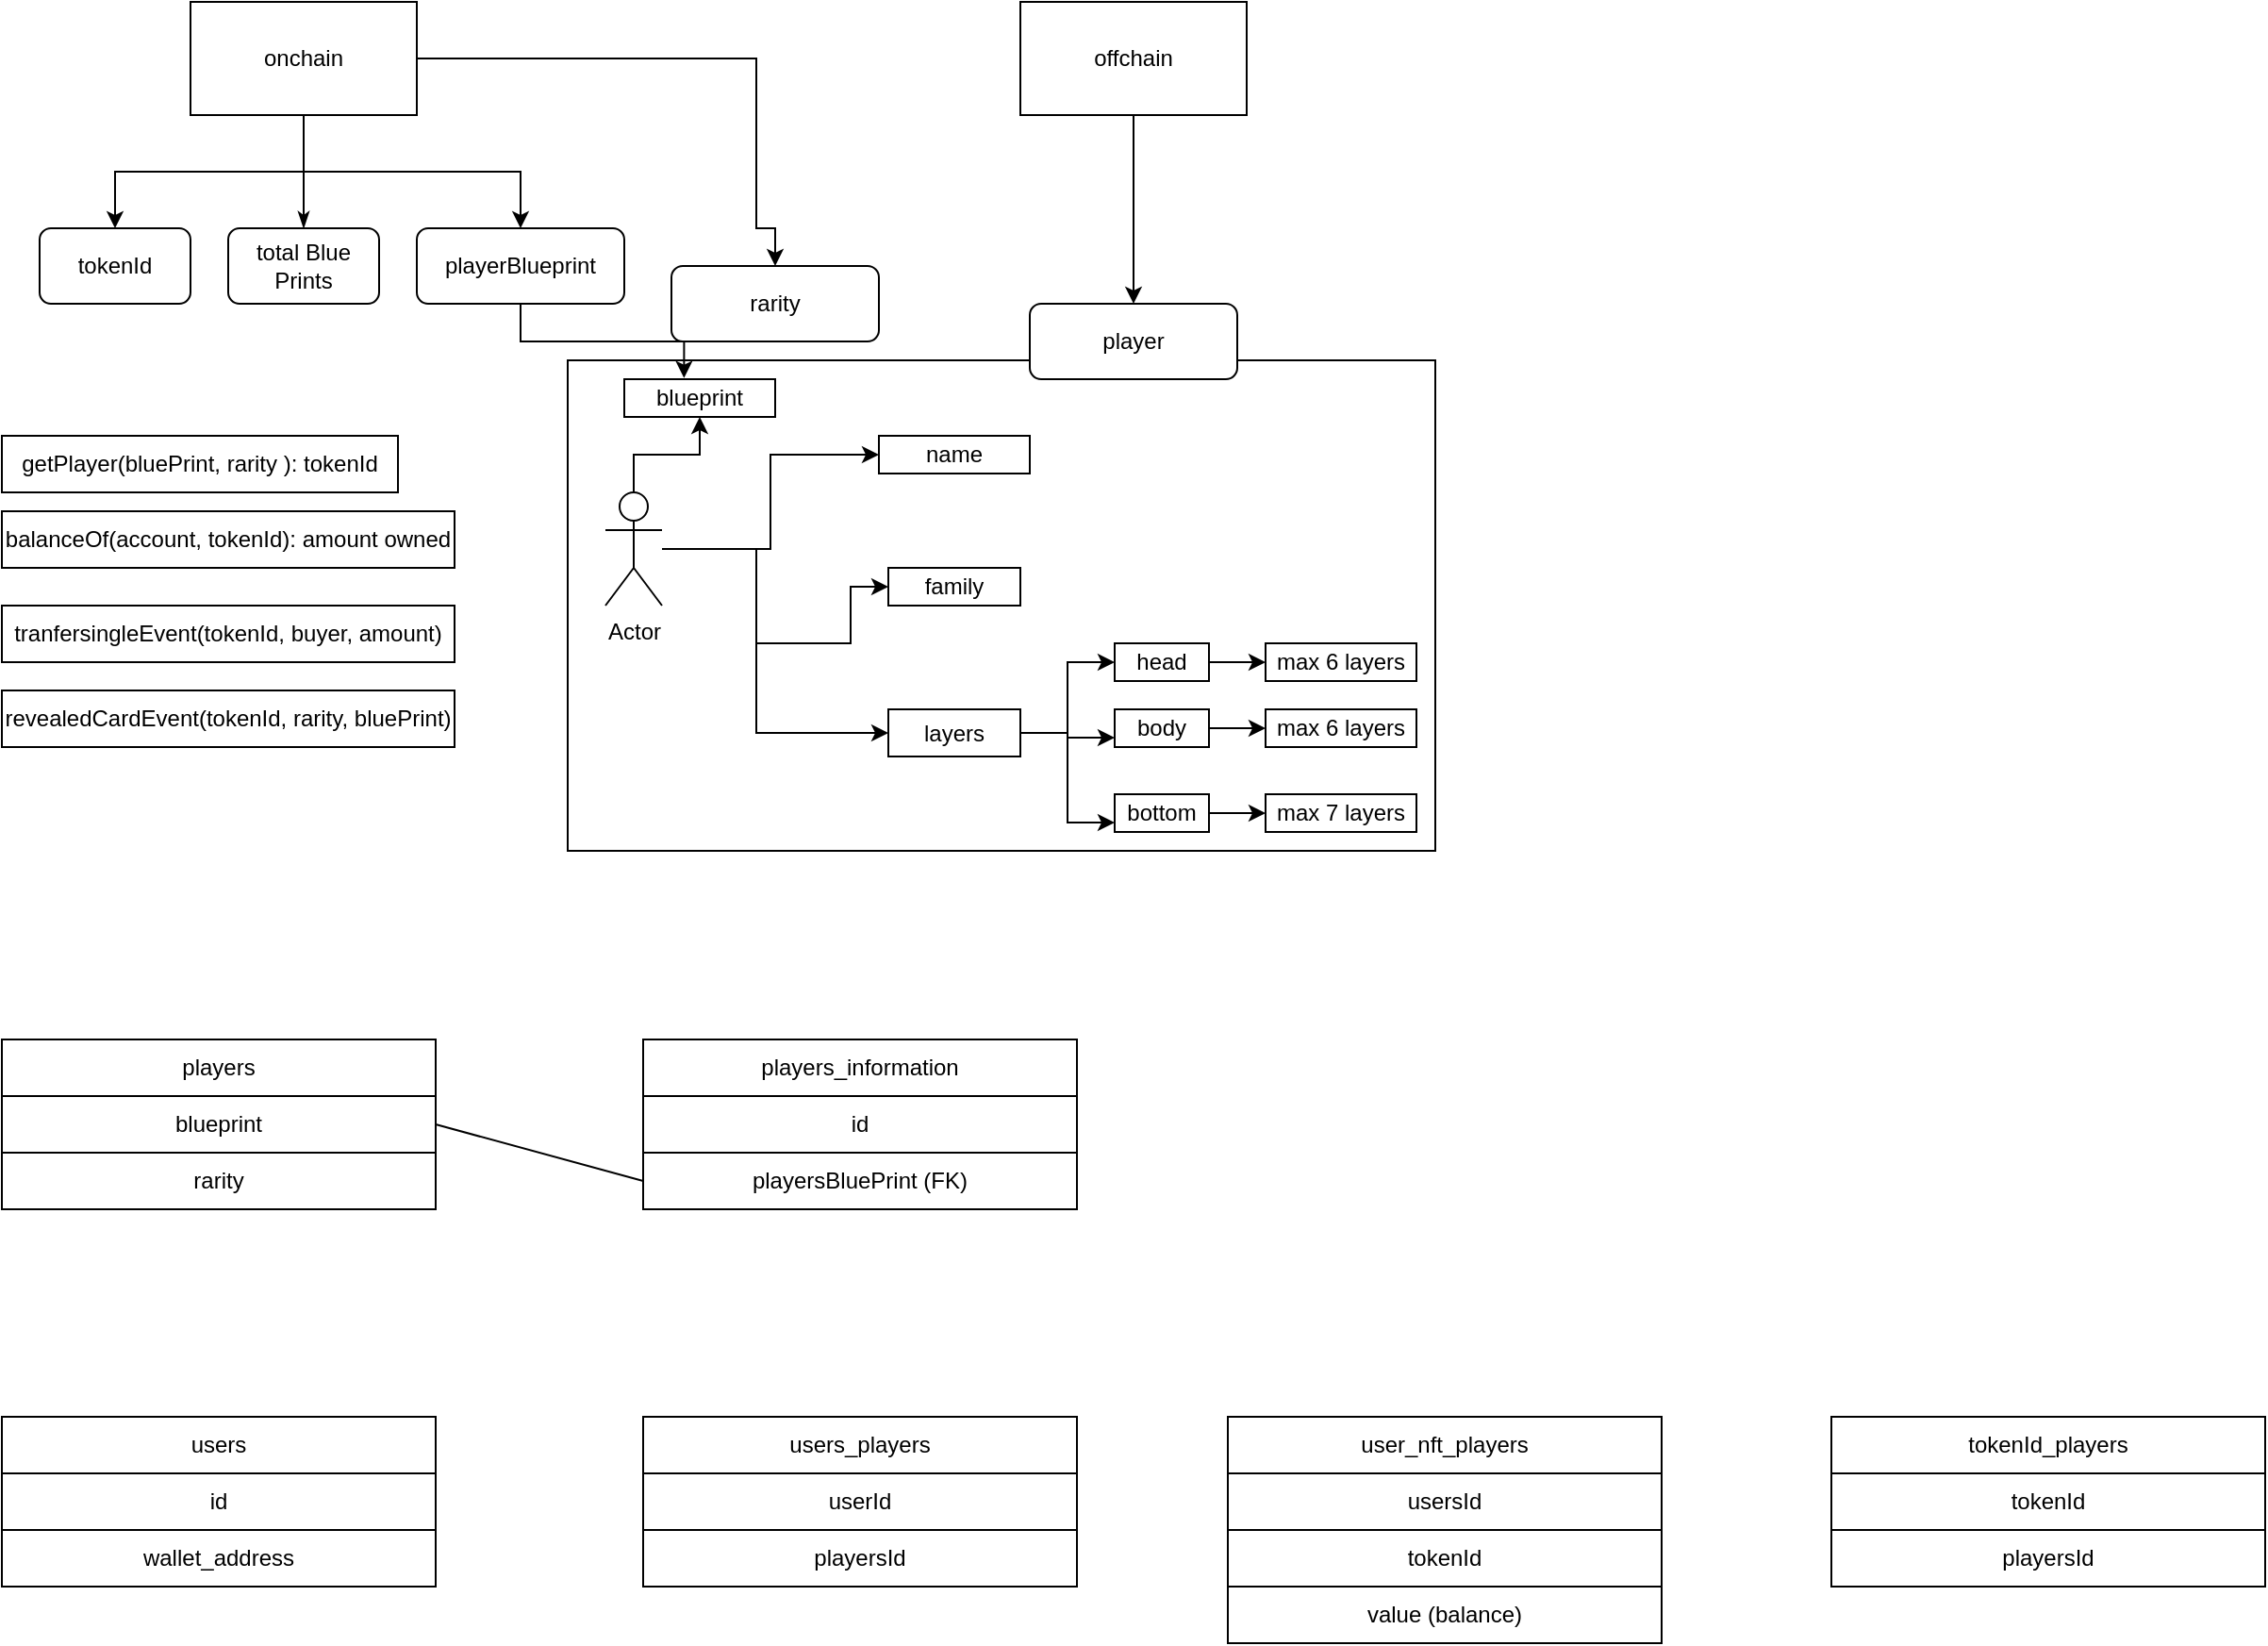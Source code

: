 <mxfile version="16.6.1" type="github" pages="2">
  <diagram id="3Q223ag3BZygw8ccH0rM" name="Page-1">
    <mxGraphModel dx="1053" dy="532" grid="1" gridSize="10" guides="1" tooltips="1" connect="1" arrows="1" fold="1" page="1" pageScale="1" pageWidth="827" pageHeight="1169" math="0" shadow="0">
      <root>
        <mxCell id="0" />
        <mxCell id="1" parent="0" />
        <mxCell id="ld_0Tn9YxmYNyYc4zbBm-35" value="" style="rounded=0;whiteSpace=wrap;html=1;" parent="1" vertex="1">
          <mxGeometry x="330" y="400" width="460" height="260" as="geometry" />
        </mxCell>
        <mxCell id="ld_0Tn9YxmYNyYc4zbBm-36" style="edgeStyle=orthogonalEdgeStyle;rounded=0;orthogonalLoop=1;jettySize=auto;html=1;entryX=0.5;entryY=0;entryDx=0;entryDy=0;" parent="1" source="ld_0Tn9YxmYNyYc4zbBm-1" target="ld_0Tn9YxmYNyYc4zbBm-4" edge="1">
          <mxGeometry relative="1" as="geometry" />
        </mxCell>
        <mxCell id="ld_0Tn9YxmYNyYc4zbBm-37" style="edgeStyle=orthogonalEdgeStyle;rounded=0;orthogonalLoop=1;jettySize=auto;html=1;" parent="1" source="ld_0Tn9YxmYNyYc4zbBm-1" target="ld_0Tn9YxmYNyYc4zbBm-5" edge="1">
          <mxGeometry relative="1" as="geometry" />
        </mxCell>
        <mxCell id="ld_0Tn9YxmYNyYc4zbBm-38" style="edgeStyle=orthogonalEdgeStyle;rounded=0;orthogonalLoop=1;jettySize=auto;html=1;entryX=0.5;entryY=0;entryDx=0;entryDy=0;" parent="1" source="ld_0Tn9YxmYNyYc4zbBm-1" edge="1" target="ld_0Tn9YxmYNyYc4zbBm-39">
          <mxGeometry relative="1" as="geometry">
            <mxPoint x="400" y="330" as="targetPoint" />
            <Array as="points">
              <mxPoint x="430" y="240" />
              <mxPoint x="430" y="330" />
              <mxPoint x="440" y="330" />
            </Array>
          </mxGeometry>
        </mxCell>
        <mxCell id="1IlQZRzY2r7ZzsdePYLX-2" style="edgeStyle=none;rounded=0;orthogonalLoop=1;jettySize=auto;html=1;fontSize=8;startArrow=none;startFill=0;endArrow=classicThin;endFill=1;strokeColor=default;strokeWidth=1;" edge="1" parent="1" source="ld_0Tn9YxmYNyYc4zbBm-1" target="1IlQZRzY2r7ZzsdePYLX-1">
          <mxGeometry relative="1" as="geometry" />
        </mxCell>
        <mxCell id="ld_0Tn9YxmYNyYc4zbBm-1" value="onchain" style="rounded=0;whiteSpace=wrap;html=1;" parent="1" vertex="1">
          <mxGeometry x="130" y="210" width="120" height="60" as="geometry" />
        </mxCell>
        <mxCell id="ld_0Tn9YxmYNyYc4zbBm-34" style="edgeStyle=orthogonalEdgeStyle;rounded=0;orthogonalLoop=1;jettySize=auto;html=1;" parent="1" source="ld_0Tn9YxmYNyYc4zbBm-3" target="ld_0Tn9YxmYNyYc4zbBm-33" edge="1">
          <mxGeometry relative="1" as="geometry" />
        </mxCell>
        <mxCell id="ld_0Tn9YxmYNyYc4zbBm-3" value="offchain" style="rounded=0;whiteSpace=wrap;html=1;" parent="1" vertex="1">
          <mxGeometry x="570" y="210" width="120" height="60" as="geometry" />
        </mxCell>
        <mxCell id="ld_0Tn9YxmYNyYc4zbBm-4" value="tokenId" style="rounded=1;whiteSpace=wrap;html=1;" parent="1" vertex="1">
          <mxGeometry x="50" y="330" width="80" height="40" as="geometry" />
        </mxCell>
        <mxCell id="ld_0Tn9YxmYNyYc4zbBm-32" style="edgeStyle=orthogonalEdgeStyle;rounded=0;orthogonalLoop=1;jettySize=auto;html=1;entryX=0.396;entryY=-0.033;entryDx=0;entryDy=0;entryPerimeter=0;" parent="1" source="ld_0Tn9YxmYNyYc4zbBm-5" target="ld_0Tn9YxmYNyYc4zbBm-30" edge="1">
          <mxGeometry relative="1" as="geometry" />
        </mxCell>
        <mxCell id="ld_0Tn9YxmYNyYc4zbBm-5" value="playerBlueprint" style="rounded=1;whiteSpace=wrap;html=1;" parent="1" vertex="1">
          <mxGeometry x="250" y="330" width="110" height="40" as="geometry" />
        </mxCell>
        <mxCell id="ld_0Tn9YxmYNyYc4zbBm-7" style="edgeStyle=orthogonalEdgeStyle;rounded=0;orthogonalLoop=1;jettySize=auto;html=1;entryX=0;entryY=0.5;entryDx=0;entryDy=0;" parent="1" source="ld_0Tn9YxmYNyYc4zbBm-6" target="ld_0Tn9YxmYNyYc4zbBm-8" edge="1">
          <mxGeometry relative="1" as="geometry">
            <mxPoint x="440" y="450" as="targetPoint" />
          </mxGeometry>
        </mxCell>
        <mxCell id="ld_0Tn9YxmYNyYc4zbBm-10" style="edgeStyle=orthogonalEdgeStyle;rounded=0;orthogonalLoop=1;jettySize=auto;html=1;entryX=0;entryY=0.5;entryDx=0;entryDy=0;" parent="1" source="ld_0Tn9YxmYNyYc4zbBm-6" target="ld_0Tn9YxmYNyYc4zbBm-9" edge="1">
          <mxGeometry relative="1" as="geometry">
            <Array as="points">
              <mxPoint x="430" y="500" />
              <mxPoint x="430" y="550" />
              <mxPoint x="480" y="550" />
              <mxPoint x="480" y="520" />
            </Array>
          </mxGeometry>
        </mxCell>
        <mxCell id="ld_0Tn9YxmYNyYc4zbBm-13" style="edgeStyle=orthogonalEdgeStyle;rounded=0;orthogonalLoop=1;jettySize=auto;html=1;entryX=0;entryY=0.5;entryDx=0;entryDy=0;" parent="1" source="ld_0Tn9YxmYNyYc4zbBm-6" target="ld_0Tn9YxmYNyYc4zbBm-11" edge="1">
          <mxGeometry relative="1" as="geometry">
            <Array as="points">
              <mxPoint x="430" y="500" />
              <mxPoint x="430" y="598" />
            </Array>
          </mxGeometry>
        </mxCell>
        <mxCell id="ld_0Tn9YxmYNyYc4zbBm-31" style="edgeStyle=orthogonalEdgeStyle;rounded=0;orthogonalLoop=1;jettySize=auto;html=1;entryX=0.5;entryY=1;entryDx=0;entryDy=0;" parent="1" source="ld_0Tn9YxmYNyYc4zbBm-6" target="ld_0Tn9YxmYNyYc4zbBm-30" edge="1">
          <mxGeometry relative="1" as="geometry" />
        </mxCell>
        <mxCell id="ld_0Tn9YxmYNyYc4zbBm-6" value="Actor" style="shape=umlActor;verticalLabelPosition=bottom;verticalAlign=top;html=1;outlineConnect=0;" parent="1" vertex="1">
          <mxGeometry x="350" y="470" width="30" height="60" as="geometry" />
        </mxCell>
        <mxCell id="ld_0Tn9YxmYNyYc4zbBm-8" value="name" style="rounded=0;whiteSpace=wrap;html=1;" parent="1" vertex="1">
          <mxGeometry x="495" y="440" width="80" height="20" as="geometry" />
        </mxCell>
        <mxCell id="ld_0Tn9YxmYNyYc4zbBm-9" value="family" style="rounded=0;whiteSpace=wrap;html=1;" parent="1" vertex="1">
          <mxGeometry x="500" y="510" width="70" height="20" as="geometry" />
        </mxCell>
        <mxCell id="ld_0Tn9YxmYNyYc4zbBm-16" style="edgeStyle=orthogonalEdgeStyle;rounded=0;orthogonalLoop=1;jettySize=auto;html=1;entryX=0;entryY=0.5;entryDx=0;entryDy=0;" parent="1" source="ld_0Tn9YxmYNyYc4zbBm-11" target="ld_0Tn9YxmYNyYc4zbBm-14" edge="1">
          <mxGeometry relative="1" as="geometry" />
        </mxCell>
        <mxCell id="ld_0Tn9YxmYNyYc4zbBm-28" style="edgeStyle=orthogonalEdgeStyle;rounded=0;orthogonalLoop=1;jettySize=auto;html=1;entryX=0;entryY=0.75;entryDx=0;entryDy=0;" parent="1" source="ld_0Tn9YxmYNyYc4zbBm-11" target="ld_0Tn9YxmYNyYc4zbBm-23" edge="1">
          <mxGeometry relative="1" as="geometry" />
        </mxCell>
        <mxCell id="ld_0Tn9YxmYNyYc4zbBm-29" style="edgeStyle=orthogonalEdgeStyle;rounded=0;orthogonalLoop=1;jettySize=auto;html=1;entryX=0;entryY=0.75;entryDx=0;entryDy=0;" parent="1" source="ld_0Tn9YxmYNyYc4zbBm-11" target="ld_0Tn9YxmYNyYc4zbBm-25" edge="1">
          <mxGeometry relative="1" as="geometry" />
        </mxCell>
        <mxCell id="ld_0Tn9YxmYNyYc4zbBm-11" value="layers" style="rounded=0;whiteSpace=wrap;html=1;" parent="1" vertex="1">
          <mxGeometry x="500" y="585" width="70" height="25" as="geometry" />
        </mxCell>
        <mxCell id="ld_0Tn9YxmYNyYc4zbBm-17" style="edgeStyle=orthogonalEdgeStyle;rounded=0;orthogonalLoop=1;jettySize=auto;html=1;entryX=0;entryY=0.5;entryDx=0;entryDy=0;" parent="1" source="ld_0Tn9YxmYNyYc4zbBm-14" target="ld_0Tn9YxmYNyYc4zbBm-15" edge="1">
          <mxGeometry relative="1" as="geometry" />
        </mxCell>
        <mxCell id="ld_0Tn9YxmYNyYc4zbBm-14" value="head" style="rounded=0;whiteSpace=wrap;html=1;" parent="1" vertex="1">
          <mxGeometry x="620" y="550" width="50" height="20" as="geometry" />
        </mxCell>
        <mxCell id="ld_0Tn9YxmYNyYc4zbBm-15" value="max 6 layers" style="rounded=0;whiteSpace=wrap;html=1;" parent="1" vertex="1">
          <mxGeometry x="700" y="550" width="80" height="20" as="geometry" />
        </mxCell>
        <mxCell id="ld_0Tn9YxmYNyYc4zbBm-22" style="edgeStyle=orthogonalEdgeStyle;rounded=0;orthogonalLoop=1;jettySize=auto;html=1;entryX=0;entryY=0.5;entryDx=0;entryDy=0;" parent="1" source="ld_0Tn9YxmYNyYc4zbBm-23" target="ld_0Tn9YxmYNyYc4zbBm-24" edge="1">
          <mxGeometry relative="1" as="geometry" />
        </mxCell>
        <mxCell id="ld_0Tn9YxmYNyYc4zbBm-23" value="body" style="rounded=0;whiteSpace=wrap;html=1;" parent="1" vertex="1">
          <mxGeometry x="620" y="585" width="50" height="20" as="geometry" />
        </mxCell>
        <mxCell id="ld_0Tn9YxmYNyYc4zbBm-24" value="max 6 layers" style="rounded=0;whiteSpace=wrap;html=1;" parent="1" vertex="1">
          <mxGeometry x="700" y="585" width="80" height="20" as="geometry" />
        </mxCell>
        <mxCell id="ld_0Tn9YxmYNyYc4zbBm-27" style="edgeStyle=orthogonalEdgeStyle;rounded=0;orthogonalLoop=1;jettySize=auto;html=1;" parent="1" source="ld_0Tn9YxmYNyYc4zbBm-25" target="ld_0Tn9YxmYNyYc4zbBm-26" edge="1">
          <mxGeometry relative="1" as="geometry" />
        </mxCell>
        <mxCell id="ld_0Tn9YxmYNyYc4zbBm-25" value="bottom" style="rounded=0;whiteSpace=wrap;html=1;" parent="1" vertex="1">
          <mxGeometry x="620" y="630" width="50" height="20" as="geometry" />
        </mxCell>
        <mxCell id="ld_0Tn9YxmYNyYc4zbBm-26" value="max 7 layers" style="rounded=0;whiteSpace=wrap;html=1;" parent="1" vertex="1">
          <mxGeometry x="700" y="630" width="80" height="20" as="geometry" />
        </mxCell>
        <mxCell id="ld_0Tn9YxmYNyYc4zbBm-30" value="blueprint" style="rounded=0;whiteSpace=wrap;html=1;" parent="1" vertex="1">
          <mxGeometry x="360" y="410" width="80" height="20" as="geometry" />
        </mxCell>
        <mxCell id="ld_0Tn9YxmYNyYc4zbBm-33" value="player" style="rounded=1;whiteSpace=wrap;html=1;" parent="1" vertex="1">
          <mxGeometry x="575" y="370" width="110" height="40" as="geometry" />
        </mxCell>
        <mxCell id="ld_0Tn9YxmYNyYc4zbBm-39" value="rarity" style="rounded=1;whiteSpace=wrap;html=1;" parent="1" vertex="1">
          <mxGeometry x="385" y="350" width="110" height="40" as="geometry" />
        </mxCell>
        <mxCell id="ld_0Tn9YxmYNyYc4zbBm-40" value="getPlayer(bluePrint, rarity ): tokenId" style="rounded=0;whiteSpace=wrap;html=1;" parent="1" vertex="1">
          <mxGeometry x="30" y="440" width="210" height="30" as="geometry" />
        </mxCell>
        <mxCell id="ld_0Tn9YxmYNyYc4zbBm-41" value="balanceOf(account, tokenId): amount owned" style="rounded=0;whiteSpace=wrap;html=1;" parent="1" vertex="1">
          <mxGeometry x="30" y="480" width="240" height="30" as="geometry" />
        </mxCell>
        <mxCell id="ld_0Tn9YxmYNyYc4zbBm-42" value="tranfersingleEvent(tokenId, buyer, amount)" style="rounded=0;whiteSpace=wrap;html=1;" parent="1" vertex="1">
          <mxGeometry x="30" y="530" width="240" height="30" as="geometry" />
        </mxCell>
        <mxCell id="ld_0Tn9YxmYNyYc4zbBm-43" value="revealedCardEvent(tokenId, rarity, bluePrint)" style="rounded=0;whiteSpace=wrap;html=1;" parent="1" vertex="1">
          <mxGeometry x="30" y="575" width="240" height="30" as="geometry" />
        </mxCell>
        <mxCell id="ld_0Tn9YxmYNyYc4zbBm-44" value="players" style="rounded=0;whiteSpace=wrap;html=1;" parent="1" vertex="1">
          <mxGeometry x="30" y="760" width="230" height="30" as="geometry" />
        </mxCell>
        <mxCell id="ld_0Tn9YxmYNyYc4zbBm-46" value="blueprint" style="rounded=0;whiteSpace=wrap;html=1;" parent="1" vertex="1">
          <mxGeometry x="30" y="790" width="230" height="30" as="geometry" />
        </mxCell>
        <mxCell id="ld_0Tn9YxmYNyYc4zbBm-49" value="players_information" style="rounded=0;whiteSpace=wrap;html=1;" parent="1" vertex="1">
          <mxGeometry x="370" y="760" width="230" height="30" as="geometry" />
        </mxCell>
        <mxCell id="ld_0Tn9YxmYNyYc4zbBm-50" value="id" style="rounded=0;whiteSpace=wrap;html=1;" parent="1" vertex="1">
          <mxGeometry x="370" y="790" width="230" height="30" as="geometry" />
        </mxCell>
        <mxCell id="ld_0Tn9YxmYNyYc4zbBm-51" value="playersBluePrint (FK)" style="rounded=0;whiteSpace=wrap;html=1;" parent="1" vertex="1">
          <mxGeometry x="370" y="820" width="230" height="30" as="geometry" />
        </mxCell>
        <mxCell id="ld_0Tn9YxmYNyYc4zbBm-55" value="" style="endArrow=none;html=1;rounded=0;entryX=1;entryY=0.5;entryDx=0;entryDy=0;exitX=0;exitY=0.5;exitDx=0;exitDy=0;" parent="1" source="ld_0Tn9YxmYNyYc4zbBm-51" target="ld_0Tn9YxmYNyYc4zbBm-46" edge="1">
          <mxGeometry width="50" height="50" relative="1" as="geometry">
            <mxPoint x="480" y="780" as="sourcePoint" />
            <mxPoint x="530" y="730" as="targetPoint" />
          </mxGeometry>
        </mxCell>
        <mxCell id="ld_0Tn9YxmYNyYc4zbBm-64" value="rarity" style="rounded=0;whiteSpace=wrap;html=1;" parent="1" vertex="1">
          <mxGeometry x="30" y="820" width="230" height="30" as="geometry" />
        </mxCell>
        <mxCell id="ld_0Tn9YxmYNyYc4zbBm-66" value="tokenId_players" style="rounded=0;whiteSpace=wrap;html=1;" parent="1" vertex="1">
          <mxGeometry x="1000" y="960" width="230" height="30" as="geometry" />
        </mxCell>
        <mxCell id="ld_0Tn9YxmYNyYc4zbBm-67" value="tokenId" style="rounded=0;whiteSpace=wrap;html=1;" parent="1" vertex="1">
          <mxGeometry x="1000" y="990" width="230" height="30" as="geometry" />
        </mxCell>
        <mxCell id="ld_0Tn9YxmYNyYc4zbBm-69" value="playersId" style="rounded=0;whiteSpace=wrap;html=1;" parent="1" vertex="1">
          <mxGeometry x="1000" y="1020" width="230" height="30" as="geometry" />
        </mxCell>
        <mxCell id="ld_0Tn9YxmYNyYc4zbBm-73" value="" style="group" parent="1" vertex="1" connectable="0">
          <mxGeometry x="680" y="960" width="230" height="120" as="geometry" />
        </mxCell>
        <mxCell id="ld_0Tn9YxmYNyYc4zbBm-61" value="user_nft_players" style="rounded=0;whiteSpace=wrap;html=1;" parent="ld_0Tn9YxmYNyYc4zbBm-73" vertex="1">
          <mxGeometry width="230" height="30" as="geometry" />
        </mxCell>
        <mxCell id="ld_0Tn9YxmYNyYc4zbBm-62" value="usersId" style="rounded=0;whiteSpace=wrap;html=1;" parent="ld_0Tn9YxmYNyYc4zbBm-73" vertex="1">
          <mxGeometry y="30" width="230" height="30" as="geometry" />
        </mxCell>
        <mxCell id="ld_0Tn9YxmYNyYc4zbBm-65" value="tokenId" style="rounded=0;whiteSpace=wrap;html=1;" parent="ld_0Tn9YxmYNyYc4zbBm-73" vertex="1">
          <mxGeometry y="60" width="230" height="30" as="geometry" />
        </mxCell>
        <mxCell id="ld_0Tn9YxmYNyYc4zbBm-71" value="value (balance)" style="rounded=0;whiteSpace=wrap;html=1;" parent="ld_0Tn9YxmYNyYc4zbBm-73" vertex="1">
          <mxGeometry y="90" width="230" height="30" as="geometry" />
        </mxCell>
        <mxCell id="ld_0Tn9YxmYNyYc4zbBm-74" value="" style="group" parent="1" vertex="1" connectable="0">
          <mxGeometry x="370" y="960" width="230" height="90" as="geometry" />
        </mxCell>
        <mxCell id="ld_0Tn9YxmYNyYc4zbBm-58" value="users_players" style="rounded=0;whiteSpace=wrap;html=1;" parent="ld_0Tn9YxmYNyYc4zbBm-74" vertex="1">
          <mxGeometry width="230" height="30" as="geometry" />
        </mxCell>
        <mxCell id="ld_0Tn9YxmYNyYc4zbBm-59" value="userId" style="rounded=0;whiteSpace=wrap;html=1;" parent="ld_0Tn9YxmYNyYc4zbBm-74" vertex="1">
          <mxGeometry y="30" width="230" height="30" as="geometry" />
        </mxCell>
        <mxCell id="ld_0Tn9YxmYNyYc4zbBm-63" value="playersId" style="rounded=0;whiteSpace=wrap;html=1;" parent="ld_0Tn9YxmYNyYc4zbBm-74" vertex="1">
          <mxGeometry y="60" width="230" height="30" as="geometry" />
        </mxCell>
        <mxCell id="ld_0Tn9YxmYNyYc4zbBm-75" value="" style="group" parent="1" vertex="1" connectable="0">
          <mxGeometry x="30" y="960" width="230" height="90" as="geometry" />
        </mxCell>
        <mxCell id="ld_0Tn9YxmYNyYc4zbBm-52" value="users" style="rounded=0;whiteSpace=wrap;html=1;" parent="ld_0Tn9YxmYNyYc4zbBm-75" vertex="1">
          <mxGeometry width="230" height="30" as="geometry" />
        </mxCell>
        <mxCell id="ld_0Tn9YxmYNyYc4zbBm-56" value="id" style="rounded=0;whiteSpace=wrap;html=1;" parent="ld_0Tn9YxmYNyYc4zbBm-75" vertex="1">
          <mxGeometry y="30" width="230" height="30" as="geometry" />
        </mxCell>
        <mxCell id="ld_0Tn9YxmYNyYc4zbBm-70" value="wallet_address" style="rounded=0;whiteSpace=wrap;html=1;" parent="ld_0Tn9YxmYNyYc4zbBm-75" vertex="1">
          <mxGeometry y="60" width="230" height="30" as="geometry" />
        </mxCell>
        <mxCell id="1IlQZRzY2r7ZzsdePYLX-1" value="total Blue Prints" style="rounded=1;whiteSpace=wrap;html=1;" vertex="1" parent="1">
          <mxGeometry x="150" y="330" width="80" height="40" as="geometry" />
        </mxCell>
      </root>
    </mxGraphModel>
  </diagram>
  <diagram id="Q6kmCyXofZc0tDLaNPng" name="Page-2">
    <mxGraphModel dx="1673" dy="845" grid="1" gridSize="10" guides="1" tooltips="1" connect="1" arrows="1" fold="1" page="1" pageScale="1" pageWidth="827" pageHeight="1169" math="0" shadow="0">
      <root>
        <mxCell id="5ZUfr6p9lb8zKIRzLnJt-0" />
        <mxCell id="5ZUfr6p9lb8zKIRzLnJt-1" parent="5ZUfr6p9lb8zKIRzLnJt-0" />
        <mxCell id="pWLsWgDy2R7Qz2uQCMan-71" value="" style="rounded=0;whiteSpace=wrap;html=1;fontSize=8;fillColor=#FFCCCC;strokeColor=#82b366;movable=0;resizable=0;rotatable=0;deletable=0;editable=0;connectable=0;" vertex="1" parent="5ZUfr6p9lb8zKIRzLnJt-1">
          <mxGeometry x="230" y="170" width="1540" height="240" as="geometry" />
        </mxCell>
        <mxCell id="pWLsWgDy2R7Qz2uQCMan-34" value="" style="fontSize=12;html=1;endArrow=blockThin;endFill=1;rounded=0;" edge="1" parent="5ZUfr6p9lb8zKIRzLnJt-1">
          <mxGeometry width="160" relative="1" as="geometry">
            <mxPoint x="479.824" y="470" as="sourcePoint" />
            <mxPoint x="1280.0" y="470" as="targetPoint" />
            <Array as="points">
              <mxPoint x="630.5" y="470" />
              <mxPoint x="860.5" y="470" />
            </Array>
          </mxGeometry>
        </mxCell>
        <mxCell id="iGW_8nmp0ndJy8pShdKa-51" style="edgeStyle=none;rounded=0;orthogonalLoop=1;jettySize=auto;html=1;fontSize=8;startArrow=none;startFill=0;endArrow=classic;endFill=1;strokeColor=default;strokeWidth=1;" edge="1" parent="5ZUfr6p9lb8zKIRzLnJt-1" source="iGW_8nmp0ndJy8pShdKa-3" target="5ZUfr6p9lb8zKIRzLnJt-4">
          <mxGeometry relative="1" as="geometry">
            <mxPoint x="939.48" y="269.76" as="sourcePoint" />
            <mxPoint x="750.004" y="269.76" as="targetPoint" />
            <Array as="points">
              <mxPoint x="770" y="280" />
            </Array>
          </mxGeometry>
        </mxCell>
        <mxCell id="iGW_8nmp0ndJy8pShdKa-10" value="" style="edgeStyle=elbowEdgeStyle;fontSize=12;html=1;endArrow=blockThin;endFill=1;rounded=0;" edge="1" parent="5ZUfr6p9lb8zKIRzLnJt-1" source="iGW_8nmp0ndJy8pShdKa-3" target="iGW_8nmp0ndJy8pShdKa-6">
          <mxGeometry width="160" relative="1" as="geometry">
            <mxPoint x="940" y="229.52" as="sourcePoint" />
            <mxPoint x="1090" y="230" as="targetPoint" />
            <Array as="points">
              <mxPoint x="1015" y="260" />
            </Array>
          </mxGeometry>
        </mxCell>
        <mxCell id="iGW_8nmp0ndJy8pShdKa-11" value="&lt;span style=&quot;font-size: 8px&quot;&gt;event requestRandomNumber(requestId)&lt;/span&gt;" style="text;html=1;align=center;verticalAlign=middle;resizable=0;points=[];autosize=1;strokeColor=none;fillColor=none;" vertex="1" parent="5ZUfr6p9lb8zKIRzLnJt-1">
          <mxGeometry x="955" y="239.52" width="160" height="20" as="geometry" />
        </mxCell>
        <mxCell id="iGW_8nmp0ndJy8pShdKa-33" style="edgeStyle=none;rounded=0;orthogonalLoop=1;jettySize=auto;html=1;dashed=1;dashPattern=1 4;fontSize=8;startArrow=none;startFill=0;endArrow=classic;endFill=1;strokeColor=default;strokeWidth=1;" edge="1" parent="5ZUfr6p9lb8zKIRzLnJt-1" source="iGW_8nmp0ndJy8pShdKa-6" target="iGW_8nmp0ndJy8pShdKa-3">
          <mxGeometry relative="1" as="geometry">
            <mxPoint x="735.22" y="270.76" as="targetPoint" />
            <Array as="points">
              <mxPoint x="960" y="271" />
            </Array>
          </mxGeometry>
        </mxCell>
        <mxCell id="iGW_8nmp0ndJy8pShdKa-4" value="" style="fontSize=12;html=1;endArrow=blockThin;endFill=1;rounded=0;" edge="1" parent="5ZUfr6p9lb8zKIRzLnJt-1" source="5ZUfr6p9lb8zKIRzLnJt-4" target="iGW_8nmp0ndJy8pShdKa-3">
          <mxGeometry width="160" relative="1" as="geometry">
            <mxPoint x="710" y="230.0" as="sourcePoint" />
            <mxPoint x="939.5" y="230.0" as="targetPoint" />
            <Array as="points">
              <mxPoint x="870" y="250" />
              <mxPoint x="910" y="250" />
            </Array>
          </mxGeometry>
        </mxCell>
        <mxCell id="5ZUfr6p9lb8zKIRzLnJt-43" value="" style="edgeStyle=elbowEdgeStyle;fontSize=12;html=1;endArrow=blockThin;endFill=1;rounded=0;" edge="1" parent="5ZUfr6p9lb8zKIRzLnJt-1">
          <mxGeometry width="160" relative="1" as="geometry">
            <mxPoint x="230" y="200" as="sourcePoint" />
            <mxPoint x="480" y="200.48" as="targetPoint" />
          </mxGeometry>
        </mxCell>
        <mxCell id="5ZUfr6p9lb8zKIRzLnJt-2" value="user" style="shape=umlLifeline;perimeter=lifelinePerimeter;whiteSpace=wrap;html=1;container=1;collapsible=0;recursiveResize=0;outlineConnect=0;" vertex="1" parent="5ZUfr6p9lb8zKIRzLnJt-1">
          <mxGeometry x="50" y="120" width="100" height="640" as="geometry" />
        </mxCell>
        <mxCell id="5ZUfr6p9lb8zKIRzLnJt-3" value="external_database" style="shape=umlLifeline;perimeter=lifelinePerimeter;whiteSpace=wrap;html=1;container=1;collapsible=0;recursiveResize=0;outlineConnect=0;lifelineDashed=0;" vertex="1" parent="5ZUfr6p9lb8zKIRzLnJt-1">
          <mxGeometry x="1630" y="120" width="100" height="640" as="geometry" />
        </mxCell>
        <mxCell id="5ZUfr6p9lb8zKIRzLnJt-4" value="NFTContract" style="shape=umlLifeline;perimeter=lifelinePerimeter;whiteSpace=wrap;html=1;container=1;collapsible=0;recursiveResize=0;outlineConnect=0;lifelineDashed=0;" vertex="1" parent="5ZUfr6p9lb8zKIRzLnJt-1">
          <mxGeometry x="660" y="120" width="100" height="640" as="geometry" />
        </mxCell>
        <mxCell id="iGW_8nmp0ndJy8pShdKa-31" value="2" style="text;html=1;align=center;verticalAlign=middle;resizable=0;points=[];autosize=1;strokeColor=none;fillColor=none;fontSize=8;" vertex="1" parent="5ZUfr6p9lb8zKIRzLnJt-4">
          <mxGeometry x="70" y="110" width="20" height="20" as="geometry" />
        </mxCell>
        <mxCell id="5ZUfr6p9lb8zKIRzLnJt-54" value="&lt;font style=&quot;font-size: 8px&quot;&gt;buyPack(buyer, packCount, packId)&amp;nbsp;&lt;/font&gt;" style="text;html=1;align=center;verticalAlign=middle;resizable=0;points=[];autosize=1;strokeColor=none;fillColor=none;" vertex="1" parent="5ZUfr6p9lb8zKIRzLnJt-4">
          <mxGeometry x="-139.5" y="79.52" width="140" height="20" as="geometry" />
        </mxCell>
        <mxCell id="5ZUfr6p9lb8zKIRzLnJt-55" value="" style="fontSize=12;html=1;endArrow=blockThin;endFill=1;rounded=0;startArrow=none;" edge="1" parent="5ZUfr6p9lb8zKIRzLnJt-4">
          <mxGeometry width="160" relative="1" as="geometry">
            <mxPoint x="-175" y="99.52" as="sourcePoint" />
            <mxPoint x="50" y="99.52" as="targetPoint" />
            <Array as="points">
              <mxPoint x="0.5" y="99.52" />
            </Array>
          </mxGeometry>
        </mxCell>
        <mxCell id="iGW_8nmp0ndJy8pShdKa-48" value="" style="html=1;points=[];perimeter=orthogonalPerimeter;fontSize=8;" vertex="1" parent="5ZUfr6p9lb8zKIRzLnJt-4">
          <mxGeometry x="45" y="100" width="10" height="30" as="geometry" />
        </mxCell>
        <mxCell id="iGW_8nmp0ndJy8pShdKa-55" value="" style="html=1;points=[];perimeter=orthogonalPerimeter;fontSize=8;" vertex="1" parent="5ZUfr6p9lb8zKIRzLnJt-4">
          <mxGeometry x="45" y="150" width="10" height="40" as="geometry" />
        </mxCell>
        <mxCell id="iGW_8nmp0ndJy8pShdKa-29" value="1" style="text;html=1;align=center;verticalAlign=middle;resizable=0;points=[];autosize=1;strokeColor=none;fillColor=none;fontSize=8;" vertex="1" parent="5ZUfr6p9lb8zKIRzLnJt-4">
          <mxGeometry x="70" y="90" width="20" height="20" as="geometry" />
        </mxCell>
        <mxCell id="iGW_8nmp0ndJy8pShdKa-66" value="" style="html=1;points=[];perimeter=orthogonalPerimeter;fontSize=8;" vertex="1" parent="5ZUfr6p9lb8zKIRzLnJt-4">
          <mxGeometry x="45" y="220" width="10" height="30" as="geometry" />
        </mxCell>
        <mxCell id="pWLsWgDy2R7Qz2uQCMan-47" value="" style="fontSize=12;html=1;endArrow=blockThin;endFill=1;rounded=0;" edge="1" parent="5ZUfr6p9lb8zKIRzLnJt-4">
          <mxGeometry width="160" relative="1" as="geometry">
            <mxPoint x="-179" y="390" as="sourcePoint" />
            <mxPoint x="50.5" y="390" as="targetPoint" />
            <Array as="points">
              <mxPoint x="31" y="390" />
            </Array>
          </mxGeometry>
        </mxCell>
        <mxCell id="pWLsWgDy2R7Qz2uQCMan-48" value="&lt;span style=&quot;font-size: 8px&quot;&gt;retrievePlayers(userId)&lt;/span&gt;" style="text;html=1;align=center;verticalAlign=middle;resizable=0;points=[];autosize=1;strokeColor=none;fillColor=none;" vertex="1" parent="5ZUfr6p9lb8zKIRzLnJt-4">
          <mxGeometry x="-110" y="370.0" width="100" height="20" as="geometry" />
        </mxCell>
        <mxCell id="pWLsWgDy2R7Qz2uQCMan-55" value="" style="html=1;points=[];perimeter=orthogonalPerimeter;fontSize=8;" vertex="1" parent="5ZUfr6p9lb8zKIRzLnJt-4">
          <mxGeometry x="45.5" y="540" width="10" height="70" as="geometry" />
        </mxCell>
        <mxCell id="5ZUfr6p9lb8zKIRzLnJt-5" value="playfab" style="shape=umlLifeline;perimeter=lifelinePerimeter;whiteSpace=wrap;html=1;container=1;collapsible=0;recursiveResize=0;outlineConnect=0;lifelineDashed=0;" vertex="1" parent="5ZUfr6p9lb8zKIRzLnJt-1">
          <mxGeometry x="1400" y="120" width="170" height="640" as="geometry" />
        </mxCell>
        <mxCell id="pWLsWgDy2R7Qz2uQCMan-44" value="&lt;span style=&quot;font-size: 8px&quot;&gt;userPlayerData&lt;/span&gt;" style="text;html=1;align=center;verticalAlign=middle;resizable=0;points=[];autosize=1;strokeColor=none;fillColor=none;" vertex="1" parent="5ZUfr6p9lb8zKIRzLnJt-5">
          <mxGeometry x="-39.5" y="420" width="70" height="20" as="geometry" />
        </mxCell>
        <mxCell id="pWLsWgDy2R7Qz2uQCMan-67" value="updatePlayerData(userAddress, bluePrint , tokenId)" style="text;html=1;align=center;verticalAlign=middle;resizable=0;points=[];autosize=1;strokeColor=none;fillColor=none;fontSize=8;" vertex="1" parent="5ZUfr6p9lb8zKIRzLnJt-5">
          <mxGeometry x="-49.5" y="600" width="200" height="20" as="geometry" />
        </mxCell>
        <mxCell id="pWLsWgDy2R7Qz2uQCMan-42" value="&lt;span style=&quot;font-size: 8px&quot;&gt;updateUserOwnedPlayers(username, players)&amp;nbsp;&lt;/span&gt;" style="text;html=1;align=center;verticalAlign=middle;resizable=0;points=[];autosize=1;strokeColor=none;fillColor=none;" vertex="1" parent="5ZUfr6p9lb8zKIRzLnJt-5">
          <mxGeometry x="-114.5" y="340" width="180" height="20" as="geometry" />
        </mxCell>
        <mxCell id="pWLsWgDy2R7Qz2uQCMan-81" value="" style="fontSize=12;html=1;endArrow=blockThin;endFill=1;rounded=0;strokeColor=default;strokeWidth=1;" edge="1" parent="5ZUfr6p9lb8zKIRzLnJt-5">
          <mxGeometry width="160" relative="1" as="geometry">
            <mxPoint x="-115.25" y="280.0" as="sourcePoint" />
            <mxPoint x="285.25" y="280.0" as="targetPoint" />
          </mxGeometry>
        </mxCell>
        <mxCell id="pWLsWgDy2R7Qz2uQCMan-69" value="&lt;b&gt;need endpint external database to playfab&lt;/b&gt;" style="text;html=1;align=center;verticalAlign=middle;resizable=0;points=[];autosize=1;strokeColor=none;fillColor=none;fontSize=8;" vertex="1" parent="5ZUfr6p9lb8zKIRzLnJt-5">
          <mxGeometry x="-110" y="320" width="180" height="20" as="geometry" />
        </mxCell>
        <mxCell id="5ZUfr6p9lb8zKIRzLnJt-7" value="market place" style="shape=umlLifeline;perimeter=lifelinePerimeter;whiteSpace=wrap;html=1;container=1;collapsible=0;recursiveResize=0;outlineConnect=0;lifelineDashed=0;" vertex="1" parent="5ZUfr6p9lb8zKIRzLnJt-1">
          <mxGeometry x="430" y="120" width="100" height="640" as="geometry" />
        </mxCell>
        <mxCell id="iGW_8nmp0ndJy8pShdKa-34" value="" style="html=1;points=[];perimeter=orthogonalPerimeter;fontSize=8;" vertex="1" parent="5ZUfr6p9lb8zKIRzLnJt-7">
          <mxGeometry x="45" y="60" width="10" height="190" as="geometry" />
        </mxCell>
        <mxCell id="pWLsWgDy2R7Qz2uQCMan-18" value="" style="fontSize=12;html=1;endArrow=blockThin;endFill=1;rounded=0;strokeColor=none;" edge="1" parent="5ZUfr6p9lb8zKIRzLnJt-7" target="5ZUfr6p9lb8zKIRzLnJt-62">
          <mxGeometry width="160" relative="1" as="geometry">
            <mxPoint x="-200" y="290" as="sourcePoint" />
            <mxPoint x="160.833" y="290" as="targetPoint" />
          </mxGeometry>
        </mxCell>
        <mxCell id="pWLsWgDy2R7Qz2uQCMan-16" value="" style="html=1;points=[];perimeter=orthogonalPerimeter;fontSize=8;" vertex="1" parent="5ZUfr6p9lb8zKIRzLnJt-7">
          <mxGeometry x="45.5" y="330" width="10" height="30" as="geometry" />
        </mxCell>
        <mxCell id="pWLsWgDy2R7Qz2uQCMan-11" value="" style="edgeStyle=elbowEdgeStyle;fontSize=12;html=1;endArrow=blockThin;endFill=1;rounded=0;" edge="1" parent="5ZUfr6p9lb8zKIRzLnJt-7">
          <mxGeometry width="160" relative="1" as="geometry">
            <mxPoint x="-201.5" y="515" as="sourcePoint" />
            <mxPoint x="50.5" y="515.83" as="targetPoint" />
          </mxGeometry>
        </mxCell>
        <mxCell id="pWLsWgDy2R7Qz2uQCMan-46" value="" style="html=1;points=[];perimeter=orthogonalPerimeter;fontSize=8;" vertex="1" parent="5ZUfr6p9lb8zKIRzLnJt-7">
          <mxGeometry x="45.5" y="390" width="10" height="50" as="geometry" />
        </mxCell>
        <mxCell id="5ZUfr6p9lb8zKIRzLnJt-15" value="" style="group" vertex="1" connectable="0" parent="5ZUfr6p9lb8zKIRzLnJt-1">
          <mxGeometry x="40" y="1260" width="200" height="105" as="geometry" />
        </mxCell>
        <mxCell id="5ZUfr6p9lb8zKIRzLnJt-12" value="Packs" style="rounded=0;whiteSpace=wrap;html=1;" vertex="1" parent="5ZUfr6p9lb8zKIRzLnJt-15">
          <mxGeometry width="200" height="35" as="geometry" />
        </mxCell>
        <mxCell id="5ZUfr6p9lb8zKIRzLnJt-13" value="type (basic pack, promotion pack, special )" style="rounded=0;whiteSpace=wrap;html=1;" vertex="1" parent="5ZUfr6p9lb8zKIRzLnJt-15">
          <mxGeometry y="80" width="200" height="35" as="geometry" />
        </mxCell>
        <mxCell id="5ZUfr6p9lb8zKIRzLnJt-14" value="packCount" style="rounded=0;whiteSpace=wrap;html=1;" vertex="1" parent="5ZUfr6p9lb8zKIRzLnJt-15">
          <mxGeometry y="115" width="200" height="35" as="geometry" />
        </mxCell>
        <mxCell id="5ZUfr6p9lb8zKIRzLnJt-25" value="purchaseId (PK)" style="rounded=0;whiteSpace=wrap;html=1;" vertex="1" parent="5ZUfr6p9lb8zKIRzLnJt-15">
          <mxGeometry y="35" width="200" height="45" as="geometry" />
        </mxCell>
        <mxCell id="5ZUfr6p9lb8zKIRzLnJt-17" value="" style="group" vertex="1" connectable="0" parent="5ZUfr6p9lb8zKIRzLnJt-1">
          <mxGeometry x="280" y="1260" width="200" height="135" as="geometry" />
        </mxCell>
        <mxCell id="5ZUfr6p9lb8zKIRzLnJt-18" value="Pack" style="rounded=0;whiteSpace=wrap;html=1;" vertex="1" parent="5ZUfr6p9lb8zKIRzLnJt-17">
          <mxGeometry width="200" height="35" as="geometry" />
        </mxCell>
        <mxCell id="5ZUfr6p9lb8zKIRzLnJt-26" value="" style="group" vertex="1" connectable="0" parent="5ZUfr6p9lb8zKIRzLnJt-17">
          <mxGeometry y="30" width="200" height="105" as="geometry" />
        </mxCell>
        <mxCell id="5ZUfr6p9lb8zKIRzLnJt-27" value="packId (FK)" style="rounded=0;whiteSpace=wrap;html=1;" vertex="1" parent="5ZUfr6p9lb8zKIRzLnJt-26">
          <mxGeometry width="200" height="35" as="geometry" />
        </mxCell>
        <mxCell id="5ZUfr6p9lb8zKIRzLnJt-20" value="cardCount (3)" style="rounded=0;whiteSpace=wrap;html=1;" vertex="1" parent="5ZUfr6p9lb8zKIRzLnJt-26">
          <mxGeometry y="35" width="200" height="35" as="geometry" />
        </mxCell>
        <mxCell id="5ZUfr6p9lb8zKIRzLnJt-28" value="setting:&amp;nbsp; Common" style="rounded=0;whiteSpace=wrap;html=1;" vertex="1" parent="5ZUfr6p9lb8zKIRzLnJt-26">
          <mxGeometry y="70" width="200" height="35" as="geometry" />
        </mxCell>
        <mxCell id="5ZUfr6p9lb8zKIRzLnJt-38" value="wallet" style="shape=umlLifeline;perimeter=lifelinePerimeter;whiteSpace=wrap;html=1;container=1;collapsible=0;recursiveResize=0;outlineConnect=0;lifelineDashed=0;" vertex="1" parent="5ZUfr6p9lb8zKIRzLnJt-1">
          <mxGeometry x="180" y="120" width="100" height="640" as="geometry" />
        </mxCell>
        <mxCell id="pWLsWgDy2R7Qz2uQCMan-52" value="" style="fontSize=12;html=1;endArrow=none;endFill=0;rounded=0;startArrow=classic;startFill=1;" edge="1" parent="5ZUfr6p9lb8zKIRzLnJt-38">
          <mxGeometry width="160" relative="1" as="geometry">
            <mxPoint x="50.5" y="550" as="sourcePoint" />
            <mxPoint x="531" y="550" as="targetPoint" />
          </mxGeometry>
        </mxCell>
        <mxCell id="5ZUfr6p9lb8zKIRzLnJt-8" value="" style="html=1;verticalAlign=bottom;endArrow=block;rounded=0;dashed=1;" edge="1" parent="5ZUfr6p9lb8zKIRzLnJt-38">
          <mxGeometry width="80" relative="1" as="geometry">
            <mxPoint x="-79.5" y="69.43" as="sourcePoint" />
            <mxPoint x="50" y="69.43" as="targetPoint" />
          </mxGeometry>
        </mxCell>
        <mxCell id="5ZUfr6p9lb8zKIRzLnJt-9" value="connectWallet" style="text;html=1;align=center;verticalAlign=middle;resizable=0;points=[];autosize=1;strokeColor=none;fillColor=none;" vertex="1" parent="5ZUfr6p9lb8zKIRzLnJt-38">
          <mxGeometry x="-49.5" y="48.95" width="90" height="20" as="geometry" />
        </mxCell>
        <mxCell id="pWLsWgDy2R7Qz2uQCMan-53" value="" style="html=1;points=[];perimeter=orthogonalPerimeter;fontSize=8;" vertex="1" parent="5ZUfr6p9lb8zKIRzLnJt-38">
          <mxGeometry x="45.5" y="510" width="10" height="50" as="geometry" />
        </mxCell>
        <mxCell id="5ZUfr6p9lb8zKIRzLnJt-52" value="" style="group" vertex="1" connectable="0" parent="5ZUfr6p9lb8zKIRzLnJt-1">
          <mxGeometry x="50" y="1480" width="160" height="20" as="geometry" />
        </mxCell>
        <mxCell id="5ZUfr6p9lb8zKIRzLnJt-50" value="" style="edgeStyle=elbowEdgeStyle;fontSize=12;html=1;endArrow=blockThin;endFill=1;rounded=0;" edge="1" parent="5ZUfr6p9lb8zKIRzLnJt-52">
          <mxGeometry width="160" relative="1" as="geometry">
            <mxPoint y="20" as="sourcePoint" />
            <mxPoint x="160" y="20" as="targetPoint" />
          </mxGeometry>
        </mxCell>
        <mxCell id="5ZUfr6p9lb8zKIRzLnJt-51" value="sellPlayer" style="text;html=1;align=center;verticalAlign=middle;resizable=0;points=[];autosize=1;strokeColor=none;fillColor=none;" vertex="1" parent="5ZUfr6p9lb8zKIRzLnJt-52">
          <mxGeometry x="45" width="70" height="20" as="geometry" />
        </mxCell>
        <mxCell id="5ZUfr6p9lb8zKIRzLnJt-53" value="" style="group" vertex="1" connectable="0" parent="5ZUfr6p9lb8zKIRzLnJt-1">
          <mxGeometry x="50" y="1430" width="160" height="20" as="geometry" />
        </mxCell>
        <mxCell id="5ZUfr6p9lb8zKIRzLnJt-48" value="" style="edgeStyle=elbowEdgeStyle;fontSize=12;html=1;endArrow=blockThin;endFill=1;rounded=0;" edge="1" parent="5ZUfr6p9lb8zKIRzLnJt-53">
          <mxGeometry width="160" relative="1" as="geometry">
            <mxPoint y="20" as="sourcePoint" />
            <mxPoint x="160" y="20" as="targetPoint" />
          </mxGeometry>
        </mxCell>
        <mxCell id="5ZUfr6p9lb8zKIRzLnJt-49" value="buyPlayer" style="text;html=1;align=center;verticalAlign=middle;resizable=0;points=[];autosize=1;strokeColor=none;fillColor=none;" vertex="1" parent="5ZUfr6p9lb8zKIRzLnJt-53">
          <mxGeometry x="45" width="70" height="20" as="geometry" />
        </mxCell>
        <mxCell id="5ZUfr6p9lb8zKIRzLnJt-59" value="&amp;nbsp;" style="text;html=1;align=center;verticalAlign=middle;resizable=0;points=[];autosize=1;strokeColor=none;fillColor=none;fontSize=8;" vertex="1" parent="5ZUfr6p9lb8zKIRzLnJt-1">
          <mxGeometry x="340" y="180" width="20" height="20" as="geometry" />
        </mxCell>
        <mxCell id="5ZUfr6p9lb8zKIRzLnJt-62" value="server" style="shape=umlLifeline;perimeter=lifelinePerimeter;whiteSpace=wrap;html=1;container=1;collapsible=0;recursiveResize=0;outlineConnect=0;lifelineDashed=0;" vertex="1" parent="5ZUfr6p9lb8zKIRzLnJt-1">
          <mxGeometry x="1230" y="120" width="100" height="640" as="geometry" />
        </mxCell>
        <mxCell id="iGW_8nmp0ndJy8pShdKa-61" value="" style="html=1;points=[];perimeter=orthogonalPerimeter;fontSize=8;" vertex="1" parent="5ZUfr6p9lb8zKIRzLnJt-62">
          <mxGeometry x="45" y="190" width="10" height="30" as="geometry" />
        </mxCell>
        <mxCell id="iGW_8nmp0ndJy8pShdKa-62" value="listening" style="text;html=1;align=center;verticalAlign=middle;resizable=0;points=[];autosize=1;strokeColor=none;fillColor=none;fontSize=8;" vertex="1" parent="5ZUfr6p9lb8zKIRzLnJt-62">
          <mxGeometry x="55" y="190" width="40" height="20" as="geometry" />
        </mxCell>
        <mxCell id="pWLsWgDy2R7Qz2uQCMan-59" value="listening" style="text;html=1;align=center;verticalAlign=middle;resizable=0;points=[];autosize=1;strokeColor=none;fillColor=none;fontSize=8;" vertex="1" parent="5ZUfr6p9lb8zKIRzLnJt-62">
          <mxGeometry x="55.5" y="560" width="40" height="20" as="geometry" />
        </mxCell>
        <mxCell id="pWLsWgDy2R7Qz2uQCMan-57" value="" style="html=1;points=[];perimeter=orthogonalPerimeter;fontSize=8;" vertex="1" parent="5ZUfr6p9lb8zKIRzLnJt-62">
          <mxGeometry x="45.5" y="560" width="10" height="60" as="geometry" />
        </mxCell>
        <mxCell id="pWLsWgDy2R7Qz2uQCMan-77" value="" style="html=1;points=[];perimeter=orthogonalPerimeter;fontSize=8;" vertex="1" parent="5ZUfr6p9lb8zKIRzLnJt-62">
          <mxGeometry x="45" y="250" width="10" height="30" as="geometry" />
        </mxCell>
        <mxCell id="pWLsWgDy2R7Qz2uQCMan-78" value="listening" style="text;html=1;align=center;verticalAlign=middle;resizable=0;points=[];autosize=1;strokeColor=none;fillColor=none;fontSize=8;" vertex="1" parent="5ZUfr6p9lb8zKIRzLnJt-62">
          <mxGeometry x="55" y="250" width="40" height="20" as="geometry" />
        </mxCell>
        <mxCell id="iGW_8nmp0ndJy8pShdKa-1" value="" style="group" vertex="1" connectable="0" parent="5ZUfr6p9lb8zKIRzLnJt-1">
          <mxGeometry x="694.999" y="1370" width="180" height="60" as="geometry" />
        </mxCell>
        <mxCell id="5ZUfr6p9lb8zKIRzLnJt-68" value="&lt;font style=&quot;font-size: 8px&quot;&gt;event BoughtPack(packCount, packId)&lt;/font&gt;" style="text;html=1;align=center;verticalAlign=middle;resizable=0;points=[];autosize=1;strokeColor=none;fillColor=none;" vertex="1" parent="iGW_8nmp0ndJy8pShdKa-1">
          <mxGeometry x="0.003" width="150" height="20" as="geometry" />
        </mxCell>
        <mxCell id="5ZUfr6p9lb8zKIRzLnJt-69" value="&lt;font style=&quot;font-size: 8px&quot;&gt;event TransferSingle(from, to, tokenId,value)&lt;/font&gt;" style="text;html=1;align=center;verticalAlign=middle;resizable=0;points=[];autosize=1;strokeColor=none;fillColor=none;" vertex="1" parent="iGW_8nmp0ndJy8pShdKa-1">
          <mxGeometry x="0.004" y="20" width="170" height="20" as="geometry" />
        </mxCell>
        <mxCell id="5ZUfr6p9lb8zKIRzLnJt-70" value="&lt;font style=&quot;font-size: 8px&quot;&gt;event TransferBatch(from, to, tokenIds,values)&lt;/font&gt;" style="text;html=1;align=center;verticalAlign=middle;resizable=0;points=[];autosize=1;strokeColor=none;fillColor=none;" vertex="1" parent="iGW_8nmp0ndJy8pShdKa-1">
          <mxGeometry y="40" width="180" height="20" as="geometry" />
        </mxCell>
        <mxCell id="iGW_8nmp0ndJy8pShdKa-2" value="&lt;span style=&quot;font-size: 8px&quot;&gt;purchases[requestId] = new Purchase({buyer: address, packCount: 3, packId: 1, random:&amp;nbsp; randomNumber})&lt;/span&gt;" style="text;html=1;align=center;verticalAlign=middle;resizable=0;points=[];autosize=1;strokeColor=none;fillColor=none;" vertex="1" parent="5ZUfr6p9lb8zKIRzLnJt-1">
          <mxGeometry x="640" y="80" width="400" height="20" as="geometry" />
        </mxCell>
        <mxCell id="iGW_8nmp0ndJy8pShdKa-3" value="vrfcoordinator (oracle contract)" style="shape=umlLifeline;perimeter=lifelinePerimeter;whiteSpace=wrap;html=1;container=1;collapsible=0;recursiveResize=0;outlineConnect=0;lifelineDashed=0;" vertex="1" parent="5ZUfr6p9lb8zKIRzLnJt-1">
          <mxGeometry x="890" y="120" width="100" height="650" as="geometry" />
        </mxCell>
        <mxCell id="iGW_8nmp0ndJy8pShdKa-6" value="oracleOperator (chainlink node)" style="shape=umlLifeline;perimeter=lifelinePerimeter;whiteSpace=wrap;html=1;container=1;collapsible=0;recursiveResize=0;outlineConnect=0;lifelineDashed=0;" vertex="1" parent="5ZUfr6p9lb8zKIRzLnJt-1">
          <mxGeometry x="1080" y="120" width="100" height="640" as="geometry" />
        </mxCell>
        <mxCell id="iGW_8nmp0ndJy8pShdKa-7" value="chainlink" style="text;html=1;align=center;verticalAlign=middle;resizable=0;points=[];autosize=1;strokeColor=none;fillColor=none;fontSize=8;" vertex="1" parent="5ZUfr6p9lb8zKIRzLnJt-1">
          <mxGeometry x="1105" y="100" width="50" height="20" as="geometry" />
        </mxCell>
        <mxCell id="iGW_8nmp0ndJy8pShdKa-8" value="chainlink" style="text;html=1;align=center;verticalAlign=middle;resizable=0;points=[];autosize=1;strokeColor=none;fillColor=none;fontSize=8;" vertex="1" parent="5ZUfr6p9lb8zKIRzLnJt-1">
          <mxGeometry x="915" y="100" width="50" height="20" as="geometry" />
        </mxCell>
        <mxCell id="iGW_8nmp0ndJy8pShdKa-19" value="&lt;span style=&quot;font-size: 8px&quot;&gt;generateRandomNumber(): requestId&lt;/span&gt;" style="text;html=1;align=center;verticalAlign=middle;resizable=0;points=[];autosize=1;strokeColor=none;fillColor=none;" vertex="1" parent="5ZUfr6p9lb8zKIRzLnJt-1">
          <mxGeometry x="745" y="210" width="150" height="20" as="geometry" />
        </mxCell>
        <mxCell id="iGW_8nmp0ndJy8pShdKa-23" value="&lt;span style=&quot;font-size: 8px&quot;&gt;requestId = vrfrandom(keyHash, fee)&lt;/span&gt;" style="text;html=1;align=center;verticalAlign=middle;resizable=0;points=[];autosize=1;strokeColor=none;fillColor=none;" vertex="1" parent="5ZUfr6p9lb8zKIRzLnJt-1">
          <mxGeometry x="745" y="230" width="150" height="20" as="geometry" />
        </mxCell>
        <mxCell id="iGW_8nmp0ndJy8pShdKa-24" value="&amp;nbsp;" style="text;html=1;align=center;verticalAlign=middle;resizable=0;points=[];autosize=1;strokeColor=none;fillColor=none;fontSize=8;" vertex="1" parent="5ZUfr6p9lb8zKIRzLnJt-1">
          <mxGeometry x="520" y="190" width="20" height="20" as="geometry" />
        </mxCell>
        <mxCell id="iGW_8nmp0ndJy8pShdKa-52" value="&lt;div style=&quot;text-align: center&quot;&gt;&lt;span&gt;&lt;font face=&quot;helvetica&quot;&gt;randomNumber&lt;/font&gt;&lt;/span&gt;&lt;/div&gt;" style="text;whiteSpace=wrap;html=1;fontSize=8;" vertex="1" parent="5ZUfr6p9lb8zKIRzLnJt-1">
          <mxGeometry x="965" y="270" width="150" height="20" as="geometry" />
        </mxCell>
        <mxCell id="iGW_8nmp0ndJy8pShdKa-53" value="&lt;span style=&quot;font-size: 8px&quot;&gt;fulfilRandomness(requestId)&lt;/span&gt;" style="text;html=1;align=center;verticalAlign=middle;resizable=0;points=[];autosize=1;strokeColor=none;fillColor=none;" vertex="1" parent="5ZUfr6p9lb8zKIRzLnJt-1">
          <mxGeometry x="760" y="280" width="120" height="20" as="geometry" />
        </mxCell>
        <mxCell id="iGW_8nmp0ndJy8pShdKa-63" style="edgeStyle=none;rounded=0;orthogonalLoop=1;jettySize=auto;html=1;fontSize=8;startArrow=none;startFill=0;endArrow=classicThin;endFill=1;strokeColor=default;strokeWidth=1;" edge="1" parent="5ZUfr6p9lb8zKIRzLnJt-1" source="iGW_8nmp0ndJy8pShdKa-55" target="5ZUfr6p9lb8zKIRzLnJt-62">
          <mxGeometry relative="1" as="geometry">
            <Array as="points">
              <mxPoint x="750" y="310" />
            </Array>
          </mxGeometry>
        </mxCell>
        <mxCell id="iGW_8nmp0ndJy8pShdKa-64" style="edgeStyle=none;rounded=0;orthogonalLoop=1;jettySize=auto;html=1;fontSize=8;startArrow=none;startFill=0;endArrow=classicThin;endFill=1;strokeColor=default;strokeWidth=1;" edge="1" parent="5ZUfr6p9lb8zKIRzLnJt-1" source="iGW_8nmp0ndJy8pShdKa-61" target="5ZUfr6p9lb8zKIRzLnJt-4">
          <mxGeometry relative="1" as="geometry">
            <Array as="points">
              <mxPoint x="1150" y="340" />
            </Array>
          </mxGeometry>
        </mxCell>
        <mxCell id="iGW_8nmp0ndJy8pShdKa-65" value="&lt;span style=&quot;font-size: 8px&quot;&gt;mintPack(requestId)&lt;/span&gt;" style="text;html=1;align=center;verticalAlign=middle;resizable=0;points=[];autosize=1;strokeColor=none;fillColor=none;" vertex="1" parent="5ZUfr6p9lb8zKIRzLnJt-1">
          <mxGeometry x="785" y="340" width="90" height="20" as="geometry" />
        </mxCell>
        <mxCell id="iGW_8nmp0ndJy8pShdKa-58" value="&lt;span style=&quot;font-size: 8px&quot;&gt;event randomReceived(requestId)&lt;/span&gt;" style="text;html=1;align=center;verticalAlign=middle;resizable=0;points=[];autosize=1;strokeColor=none;fillColor=none;" vertex="1" parent="5ZUfr6p9lb8zKIRzLnJt-1">
          <mxGeometry x="950" y="289.52" width="140" height="20" as="geometry" />
        </mxCell>
        <mxCell id="iGW_8nmp0ndJy8pShdKa-71" value="&lt;span style=&quot;font-size: 8px&quot;&gt;bluePrintRandom: keccak256(random, i, j, buyer)&amp;nbsp;&lt;/span&gt;&lt;span style=&quot;font-size: 8px&quot;&gt;% totalNumberBluePrints&lt;/span&gt;" style="text;html=1;align=center;verticalAlign=middle;resizable=0;points=[];autosize=1;strokeColor=none;fillColor=none;" vertex="1" parent="5ZUfr6p9lb8zKIRzLnJt-1">
          <mxGeometry x="700" y="1250" width="280" height="20" as="geometry" />
        </mxCell>
        <mxCell id="iGW_8nmp0ndJy8pShdKa-72" value="&lt;span style=&quot;font-size: 8px&quot;&gt;rarityRandom:&amp;nbsp;&lt;/span&gt;&lt;span style=&quot;font-size: 8px&quot;&gt;keccak256(random, i, j, buyer)&amp;nbsp;&lt;/span&gt;" style="text;html=1;align=center;verticalAlign=middle;resizable=0;points=[];autosize=1;strokeColor=none;fillColor=none;" vertex="1" parent="5ZUfr6p9lb8zKIRzLnJt-1">
          <mxGeometry x="700" y="1270" width="180" height="20" as="geometry" />
        </mxCell>
        <mxCell id="iGW_8nmp0ndJy8pShdKa-73" value="&lt;span style=&quot;font-size: 8px&quot;&gt;i&lt;/span&gt;" style="text;html=1;align=center;verticalAlign=middle;resizable=0;points=[];autosize=1;strokeColor=none;fillColor=none;" vertex="1" parent="5ZUfr6p9lb8zKIRzLnJt-1">
          <mxGeometry x="640" y="1250" width="20" height="20" as="geometry" />
        </mxCell>
        <mxCell id="iGW_8nmp0ndJy8pShdKa-74" value="&lt;span style=&quot;font-size: 8px&quot;&gt;j&lt;/span&gt;" style="text;html=1;align=center;verticalAlign=middle;resizable=0;points=[];autosize=1;strokeColor=none;fillColor=none;" vertex="1" parent="5ZUfr6p9lb8zKIRzLnJt-1">
          <mxGeometry x="660" y="1250" width="20" height="20" as="geometry" />
        </mxCell>
        <mxCell id="iGW_8nmp0ndJy8pShdKa-75" value="&lt;span style=&quot;font-size: 8px&quot;&gt;1&lt;/span&gt;" style="text;html=1;align=center;verticalAlign=middle;resizable=0;points=[];autosize=1;strokeColor=none;fillColor=none;" vertex="1" parent="5ZUfr6p9lb8zKIRzLnJt-1">
          <mxGeometry x="640" y="1270" width="20" height="20" as="geometry" />
        </mxCell>
        <mxCell id="iGW_8nmp0ndJy8pShdKa-76" value="&lt;span style=&quot;font-size: 8px&quot;&gt;3&lt;/span&gt;" style="text;html=1;align=center;verticalAlign=middle;resizable=0;points=[];autosize=1;strokeColor=none;fillColor=none;" vertex="1" parent="5ZUfr6p9lb8zKIRzLnJt-1">
          <mxGeometry x="660" y="1270" width="20" height="20" as="geometry" />
        </mxCell>
        <mxCell id="pWLsWgDy2R7Qz2uQCMan-3" value="&lt;span style=&quot;font-size: 8px&quot;&gt;_mint:&amp;nbsp;&lt;/span&gt;&lt;span style=&quot;font-size: 8px&quot;&gt;keccak256(random, i, j, buyer) % 100&lt;/span&gt;" style="text;html=1;align=center;verticalAlign=middle;resizable=0;points=[];autosize=1;strokeColor=none;fillColor=none;" vertex="1" parent="5ZUfr6p9lb8zKIRzLnJt-1">
          <mxGeometry x="700" y="1350" width="170" height="20" as="geometry" />
        </mxCell>
        <mxCell id="pWLsWgDy2R7Qz2uQCMan-5" value="&lt;span style=&quot;font-size: 8px&quot;&gt;if (rarityRandom === 99) rarity = Rare&lt;br&gt;&lt;/span&gt;" style="text;html=1;align=center;verticalAlign=middle;resizable=0;points=[];autosize=1;strokeColor=none;fillColor=none;" vertex="1" parent="5ZUfr6p9lb8zKIRzLnJt-1">
          <mxGeometry x="700" y="1310" width="150" height="20" as="geometry" />
        </mxCell>
        <mxCell id="pWLsWgDy2R7Qz2uQCMan-6" value="&lt;span style=&quot;font-size: 8px&quot;&gt;rarity:&amp;nbsp; else rarity === Common&lt;br&gt;&lt;/span&gt;" style="text;html=1;align=center;verticalAlign=middle;resizable=0;points=[];autosize=1;strokeColor=none;fillColor=none;" vertex="1" parent="5ZUfr6p9lb8zKIRzLnJt-1">
          <mxGeometry x="700" y="1330" width="130" height="20" as="geometry" />
        </mxCell>
        <mxCell id="pWLsWgDy2R7Qz2uQCMan-8" value="&lt;span style=&quot;font-size: 8px&quot;&gt;selectCards(purchases[requestId].packId)&lt;br&gt;&lt;/span&gt;" style="text;html=1;align=center;verticalAlign=middle;resizable=0;points=[];autosize=1;strokeColor=none;fillColor=none;" vertex="1" parent="5ZUfr6p9lb8zKIRzLnJt-1">
          <mxGeometry x="700" y="1290" width="160" height="20" as="geometry" />
        </mxCell>
        <mxCell id="pWLsWgDy2R7Qz2uQCMan-10" value="&lt;font style=&quot;font-size: 8px&quot;&gt;buyPack(packId)&amp;nbsp;&lt;/font&gt;" style="text;html=1;align=center;verticalAlign=middle;resizable=0;points=[];autosize=1;strokeColor=none;fillColor=none;" vertex="1" parent="5ZUfr6p9lb8zKIRzLnJt-1">
          <mxGeometry x="310" y="180" width="80" height="20" as="geometry" />
        </mxCell>
        <mxCell id="pWLsWgDy2R7Qz2uQCMan-12" value="&lt;span style=&quot;font-size: 8px&quot;&gt;mintPlayer(bluePrint, Rarity)&lt;/span&gt;" style="text;html=1;align=center;verticalAlign=middle;resizable=0;points=[];autosize=1;strokeColor=none;fillColor=none;" vertex="1" parent="5ZUfr6p9lb8zKIRzLnJt-1">
          <mxGeometry x="289.5" y="615" width="120" height="20" as="geometry" />
        </mxCell>
        <mxCell id="pWLsWgDy2R7Qz2uQCMan-14" value="&lt;span style=&quot;font-size: 8px&quot;&gt;mintPlayerForUser(userwalletaddress, blueprint, rarity)&lt;/span&gt;" style="text;html=1;align=center;verticalAlign=middle;resizable=0;points=[];autosize=1;strokeColor=none;fillColor=none;" vertex="1" parent="5ZUfr6p9lb8zKIRzLnJt-1">
          <mxGeometry x="715.5" y="640" width="210" height="20" as="geometry" />
        </mxCell>
        <mxCell id="pWLsWgDy2R7Qz2uQCMan-26" value="" style="fontSize=12;html=1;endArrow=none;endFill=0;rounded=0;startArrow=classic;startFill=1;" edge="1" parent="5ZUfr6p9lb8zKIRzLnJt-1">
          <mxGeometry width="160" relative="1" as="geometry">
            <mxPoint x="710.5" y="660" as="sourcePoint" />
            <mxPoint x="1281" y="660" as="targetPoint" />
          </mxGeometry>
        </mxCell>
        <mxCell id="pWLsWgDy2R7Qz2uQCMan-32" value="" style="fontSize=12;html=1;endArrow=blockThin;endFill=1;rounded=0;" edge="1" parent="5ZUfr6p9lb8zKIRzLnJt-1">
          <mxGeometry width="160" relative="1" as="geometry">
            <mxPoint x="230.5" y="450" as="sourcePoint" />
            <mxPoint x="480.0" y="450" as="targetPoint" />
            <Array as="points">
              <mxPoint x="440.5" y="450" />
            </Array>
          </mxGeometry>
        </mxCell>
        <mxCell id="pWLsWgDy2R7Qz2uQCMan-33" value="&lt;span style=&quot;font-size: 8px&quot;&gt;buyPackForUser()&lt;/span&gt;" style="text;html=1;align=center;verticalAlign=middle;resizable=0;points=[];autosize=1;strokeColor=none;fillColor=none;" vertex="1" parent="5ZUfr6p9lb8zKIRzLnJt-1">
          <mxGeometry x="300" y="430.0" width="80" height="20" as="geometry" />
        </mxCell>
        <mxCell id="pWLsWgDy2R7Qz2uQCMan-35" value="&lt;span style=&quot;font-size: 8px&quot;&gt;generateCardsForUser(userId): players [{blueprint, rarity}, ]&amp;nbsp;&lt;/span&gt;" style="text;html=1;align=center;verticalAlign=middle;resizable=0;points=[];autosize=1;strokeColor=none;fillColor=none;" vertex="1" parent="5ZUfr6p9lb8zKIRzLnJt-1">
          <mxGeometry x="720.5" y="450.0" width="230" height="20" as="geometry" />
        </mxCell>
        <mxCell id="pWLsWgDy2R7Qz2uQCMan-27" value="&lt;span style=&quot;font-size: 8px&quot;&gt;mintPlayer(bluePrint, Rarity)&lt;/span&gt;" style="text;html=1;align=center;verticalAlign=middle;resizable=0;points=[];autosize=1;strokeColor=none;fillColor=none;" vertex="1" parent="5ZUfr6p9lb8zKIRzLnJt-1">
          <mxGeometry x="550.5" y="615" width="120" height="20" as="geometry" />
        </mxCell>
        <mxCell id="pWLsWgDy2R7Qz2uQCMan-13" value="" style="fontSize=12;html=1;endArrow=blockThin;endFill=1;rounded=0;" edge="1" parent="5ZUfr6p9lb8zKIRzLnJt-1">
          <mxGeometry width="160" relative="1" as="geometry">
            <mxPoint x="480.5" y="640" as="sourcePoint" />
            <mxPoint x="1280.5" y="640" as="targetPoint" />
          </mxGeometry>
        </mxCell>
        <mxCell id="pWLsWgDy2R7Qz2uQCMan-41" value="" style="fontSize=12;html=1;endArrow=blockThin;endFill=1;rounded=0;strokeColor=default;strokeWidth=1;" edge="1" parent="5ZUfr6p9lb8zKIRzLnJt-1">
          <mxGeometry width="160" relative="1" as="geometry">
            <mxPoint x="1279.5" y="478.0" as="sourcePoint" />
            <mxPoint x="1680.0" y="478" as="targetPoint" />
          </mxGeometry>
        </mxCell>
        <mxCell id="pWLsWgDy2R7Qz2uQCMan-43" value="" style="fontSize=12;html=1;endArrow=none;endFill=0;rounded=0;strokeColor=default;strokeWidth=1;startArrow=classic;startFill=1;" edge="1" parent="5ZUfr6p9lb8zKIRzLnJt-1">
          <mxGeometry width="160" relative="1" as="geometry">
            <mxPoint x="1279.824" y="540" as="sourcePoint" />
            <mxPoint x="1680.0" y="540" as="targetPoint" />
            <Array as="points">
              <mxPoint x="1480.5" y="540" />
              <mxPoint x="1510.5" y="540" />
            </Array>
          </mxGeometry>
        </mxCell>
        <mxCell id="pWLsWgDy2R7Qz2uQCMan-49" value="" style="fontSize=12;html=1;endArrow=blockThin;endFill=1;rounded=0;" edge="1" parent="5ZUfr6p9lb8zKIRzLnJt-1">
          <mxGeometry width="160" relative="1" as="geometry">
            <mxPoint x="710.5" y="520" as="sourcePoint" />
            <mxPoint x="1280.0" y="520" as="targetPoint" />
            <Array as="points">
              <mxPoint x="920.5" y="520" />
            </Array>
          </mxGeometry>
        </mxCell>
        <mxCell id="pWLsWgDy2R7Qz2uQCMan-51" value="&lt;span style=&quot;font-size: 8px&quot;&gt;userPlayerData&lt;/span&gt;" style="text;html=1;align=center;verticalAlign=middle;resizable=0;points=[];autosize=1;strokeColor=none;fillColor=none;" vertex="1" parent="5ZUfr6p9lb8zKIRzLnJt-1">
          <mxGeometry x="825.5" y="550" width="70" height="20" as="geometry" />
        </mxCell>
        <mxCell id="pWLsWgDy2R7Qz2uQCMan-54" value="&lt;span style=&quot;font-size: 8px&quot;&gt;increase balance of user&amp;nbsp;&lt;/span&gt;" style="text;html=1;align=center;verticalAlign=middle;resizable=0;points=[];autosize=1;strokeColor=none;fillColor=none;" vertex="1" parent="5ZUfr6p9lb8zKIRzLnJt-1">
          <mxGeometry x="325.5" y="650" width="100" height="20" as="geometry" />
        </mxCell>
        <mxCell id="pWLsWgDy2R7Qz2uQCMan-56" style="edgeStyle=none;rounded=0;orthogonalLoop=1;jettySize=auto;html=1;fontSize=8;startArrow=none;startFill=0;endArrow=classic;endFill=1;strokeColor=default;strokeWidth=1;" edge="1" parent="5ZUfr6p9lb8zKIRzLnJt-1" source="pWLsWgDy2R7Qz2uQCMan-55">
          <mxGeometry relative="1" as="geometry">
            <mxPoint x="1280.0" y="690" as="targetPoint" />
            <Array as="points">
              <mxPoint x="850.5" y="690" />
            </Array>
          </mxGeometry>
        </mxCell>
        <mxCell id="pWLsWgDy2R7Qz2uQCMan-61" style="edgeStyle=none;rounded=0;orthogonalLoop=1;jettySize=auto;html=1;fontSize=8;startArrow=none;startFill=0;endArrow=classic;endFill=1;strokeColor=default;strokeWidth=1;" edge="1" parent="5ZUfr6p9lb8zKIRzLnJt-1">
          <mxGeometry relative="1" as="geometry">
            <mxPoint x="1280.5" y="710" as="sourcePoint" />
            <mxPoint x="1680.0" y="710" as="targetPoint" />
            <Array as="points">
              <mxPoint x="1415.5" y="710" />
            </Array>
          </mxGeometry>
        </mxCell>
        <mxCell id="pWLsWgDy2R7Qz2uQCMan-60" value="&lt;span style=&quot;font-size: 8px&quot;&gt;event PlayerMinted(to, tokenId, BluePrint, Rarity)&lt;/span&gt;" style="text;html=1;align=center;verticalAlign=middle;resizable=0;points=[];autosize=1;strokeColor=none;fillColor=none;" vertex="1" parent="5ZUfr6p9lb8zKIRzLnJt-1">
          <mxGeometry x="715.5" y="720" width="190" height="20" as="geometry" />
        </mxCell>
        <mxCell id="pWLsWgDy2R7Qz2uQCMan-63" value="&lt;span style=&quot;font-size: 8px&quot;&gt;event TransferSingle(from, to, tokenId, value)&lt;/span&gt;" style="text;html=1;align=center;verticalAlign=middle;resizable=0;points=[];autosize=1;strokeColor=none;fillColor=none;" vertex="1" parent="5ZUfr6p9lb8zKIRzLnJt-1">
          <mxGeometry x="715.5" y="690" width="180" height="20" as="geometry" />
        </mxCell>
        <mxCell id="pWLsWgDy2R7Qz2uQCMan-62" value="updateUserNFTs(userAddress, tokenId, value)" style="text;html=1;align=center;verticalAlign=middle;resizable=0;points=[];autosize=1;strokeColor=none;fillColor=none;fontSize=8;" vertex="1" parent="5ZUfr6p9lb8zKIRzLnJt-1">
          <mxGeometry x="1340.5" y="690" width="180" height="20" as="geometry" />
        </mxCell>
        <mxCell id="pWLsWgDy2R7Qz2uQCMan-65" style="edgeStyle=none;rounded=0;orthogonalLoop=1;jettySize=auto;html=1;fontSize=8;startArrow=none;startFill=0;endArrow=classic;endFill=1;strokeColor=default;strokeWidth=1;" edge="1" parent="5ZUfr6p9lb8zKIRzLnJt-1">
          <mxGeometry relative="1" as="geometry">
            <mxPoint x="715.5" y="720" as="sourcePoint" />
            <mxPoint x="1280" y="720" as="targetPoint" />
            <Array as="points">
              <mxPoint x="850.5" y="720" />
            </Array>
          </mxGeometry>
        </mxCell>
        <mxCell id="pWLsWgDy2R7Qz2uQCMan-66" style="edgeStyle=none;rounded=0;orthogonalLoop=1;jettySize=auto;html=1;fontSize=8;startArrow=none;startFill=0;endArrow=classic;endFill=1;strokeColor=default;strokeWidth=1;" edge="1" parent="5ZUfr6p9lb8zKIRzLnJt-1">
          <mxGeometry relative="1" as="geometry">
            <mxPoint x="1280.5" y="739.43" as="sourcePoint" />
            <mxPoint x="1680.0" y="739.43" as="targetPoint" />
            <Array as="points">
              <mxPoint x="1415.5" y="739.43" />
            </Array>
          </mxGeometry>
        </mxCell>
        <mxCell id="pWLsWgDy2R7Qz2uQCMan-73" style="edgeStyle=none;rounded=0;orthogonalLoop=1;jettySize=auto;html=1;fontSize=8;startArrow=none;startFill=0;endArrow=classicThin;endFill=1;strokeColor=default;strokeWidth=1;" edge="1" parent="5ZUfr6p9lb8zKIRzLnJt-1" source="iGW_8nmp0ndJy8pShdKa-61" target="5ZUfr6p9lb8zKIRzLnJt-4">
          <mxGeometry relative="1" as="geometry">
            <mxPoint x="1275.0" y="340" as="sourcePoint" />
            <mxPoint x="709.324" y="340" as="targetPoint" />
            <Array as="points">
              <mxPoint x="1240" y="340" />
            </Array>
          </mxGeometry>
        </mxCell>
        <mxCell id="pWLsWgDy2R7Qz2uQCMan-74" style="edgeStyle=none;rounded=0;orthogonalLoop=1;jettySize=auto;html=1;fontSize=8;startArrow=classic;startFill=1;endArrow=none;endFill=0;strokeColor=default;strokeWidth=1;" edge="1" parent="5ZUfr6p9lb8zKIRzLnJt-1">
          <mxGeometry relative="1" as="geometry">
            <mxPoint x="1280.33" y="370" as="sourcePoint" />
            <mxPoint x="714.997" y="370" as="targetPoint" />
            <Array as="points">
              <mxPoint x="1245.33" y="370" />
            </Array>
          </mxGeometry>
        </mxCell>
        <mxCell id="pWLsWgDy2R7Qz2uQCMan-75" value="&lt;span style=&quot;font-size: 8px&quot;&gt;event playerMintedTo(to, from, tokenId, blueprint, rarity)&lt;/span&gt;" style="text;html=1;align=center;verticalAlign=middle;resizable=0;points=[];autosize=1;strokeColor=none;fillColor=none;" vertex="1" parent="5ZUfr6p9lb8zKIRzLnJt-1">
          <mxGeometry x="925" y="370" width="210" height="20" as="geometry" />
        </mxCell>
        <mxCell id="pWLsWgDy2R7Qz2uQCMan-76" value="&lt;span style=&quot;font-size: 8px&quot;&gt;event TransferSingle(to, from, tokenId, value)&lt;/span&gt;" style="text;html=1;align=center;verticalAlign=middle;resizable=0;points=[];autosize=1;strokeColor=none;fillColor=none;" vertex="1" parent="5ZUfr6p9lb8zKIRzLnJt-1">
          <mxGeometry x="725" y="370" width="180" height="20" as="geometry" />
        </mxCell>
        <mxCell id="pWLsWgDy2R7Qz2uQCMan-82" value="&lt;span style=&quot;font-size: 8px&quot;&gt;updateUserOwnedPlayers(walletAddress, Rarity, Blueprint)&amp;nbsp;&lt;/span&gt;" style="text;html=1;align=center;verticalAlign=middle;resizable=0;points=[];autosize=1;strokeColor=none;fillColor=none;" vertex="1" parent="5ZUfr6p9lb8zKIRzLnJt-1">
          <mxGeometry x="1315" y="380" width="230" height="20" as="geometry" />
        </mxCell>
        <mxCell id="pWLsWgDy2R7Qz2uQCMan-50" style="edgeStyle=none;rounded=0;orthogonalLoop=1;jettySize=auto;html=1;fontSize=8;startArrow=none;startFill=0;endArrow=classic;endFill=1;strokeColor=default;strokeWidth=1;entryX=0.133;entryY=0.941;entryDx=0;entryDy=0;entryPerimeter=0;" edge="1" parent="5ZUfr6p9lb8zKIRzLnJt-1" target="pWLsWgDy2R7Qz2uQCMan-46">
          <mxGeometry relative="1" as="geometry">
            <mxPoint x="1280.0" y="557.05" as="sourcePoint" />
            <mxPoint x="490.5" y="550" as="targetPoint" />
          </mxGeometry>
        </mxCell>
        <mxCell id="pWLsWgDy2R7Qz2uQCMan-83" value="&lt;span style=&quot;font-size: 14px&quot;&gt;Buy pack onChain&lt;/span&gt;" style="text;html=1;align=center;verticalAlign=middle;resizable=0;points=[];autosize=1;strokeColor=none;fillColor=none;fontSize=8;" vertex="1" parent="5ZUfr6p9lb8zKIRzLnJt-1">
          <mxGeometry x="240" y="380" width="130" height="20" as="geometry" />
        </mxCell>
        <mxCell id="pWLsWgDy2R7Qz2uQCMan-85" value="Solution to be discussed" style="text;html=1;align=center;verticalAlign=middle;resizable=0;points=[];autosize=1;strokeColor=none;fillColor=none;fontSize=8;" vertex="1" parent="5ZUfr6p9lb8zKIRzLnJt-1">
          <mxGeometry x="240" y="350" width="100" height="20" as="geometry" />
        </mxCell>
      </root>
    </mxGraphModel>
  </diagram>
</mxfile>
